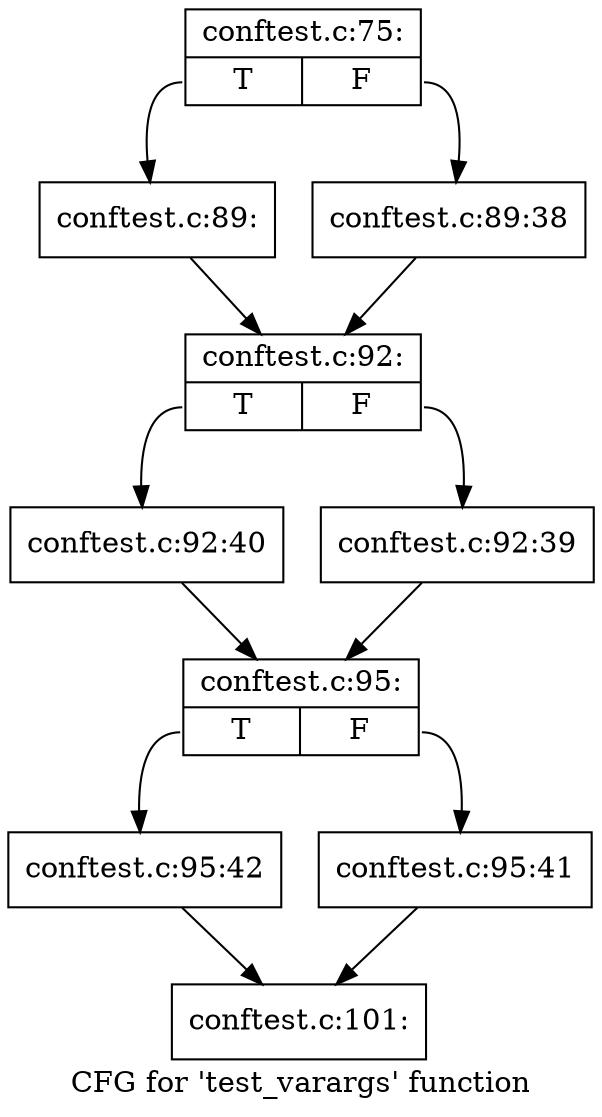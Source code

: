 digraph "CFG for 'test_varargs' function" {
	label="CFG for 'test_varargs' function";

	Node0xcffa2d0 [shape=record,label="{conftest.c:75:|{<s0>T|<s1>F}}"];
	Node0xcffa2d0:s0 -> Node0xd015010;
	Node0xcffa2d0:s1 -> Node0xd015090;
	Node0xd015010 [shape=record,label="{conftest.c:89:}"];
	Node0xd015010 -> Node0xd017290;
	Node0xd015090 [shape=record,label="{conftest.c:89:38}"];
	Node0xd015090 -> Node0xd017290;
	Node0xd017290 [shape=record,label="{conftest.c:92:|{<s0>T|<s1>F}}"];
	Node0xd017290:s0 -> Node0xd0c9050;
	Node0xd017290:s1 -> Node0xd017560;
	Node0xd017560 [shape=record,label="{conftest.c:92:39}"];
	Node0xd017560 -> Node0xd0c7060;
	Node0xd0c9050 [shape=record,label="{conftest.c:92:40}"];
	Node0xd0c9050 -> Node0xd0c7060;
	Node0xd0c7060 [shape=record,label="{conftest.c:95:|{<s0>T|<s1>F}}"];
	Node0xd0c7060:s0 -> Node0xd0cf0b0;
	Node0xd0c7060:s1 -> Node0xd0ceda0;
	Node0xd0ceda0 [shape=record,label="{conftest.c:95:41}"];
	Node0xd0ceda0 -> Node0xd0b0f60;
	Node0xd0cf0b0 [shape=record,label="{conftest.c:95:42}"];
	Node0xd0cf0b0 -> Node0xd0b0f60;
	Node0xd0b0f60 [shape=record,label="{conftest.c:101:}"];
}
